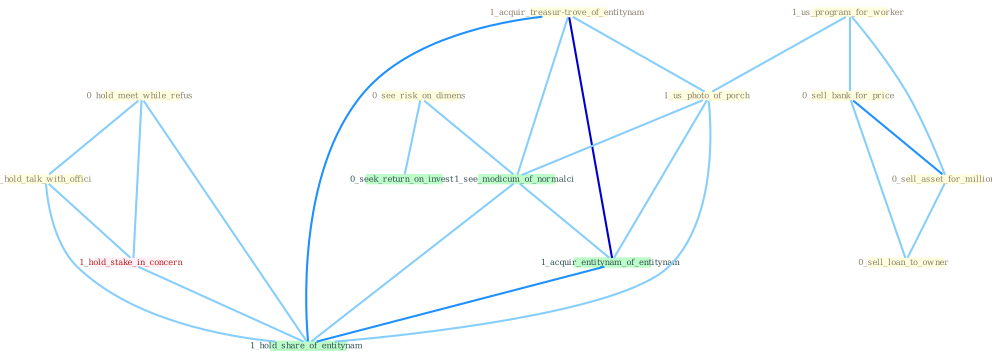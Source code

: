 Graph G{ 
    node
    [shape=polygon,style=filled,width=.5,height=.06,color="#BDFCC9",fixedsize=true,fontsize=4,
    fontcolor="#2f4f4f"];
    {node
    [color="#ffffe0", fontcolor="#8b7d6b"] "0_see_risk_on_dimens " "0_hold_meet_while_refus " "1_us_program_for_worker " "1_acquir_treasur-trove_of_entitynam " "1_us_photo_of_porch " "0_hold_talk_with_offici " "0_sell_bank_for_price " "0_sell_asset_for_million " "0_sell_loan_to_owner "}
{node [color="#fff0f5", fontcolor="#b22222"] "1_hold_stake_in_concern "}
edge [color="#B0E2FF"];

	"0_see_risk_on_dimens " -- "0_seek_return_on_invest " [w="1", color="#87cefa" ];
	"0_see_risk_on_dimens " -- "1_see_modicum_of_normalci " [w="1", color="#87cefa" ];
	"0_hold_meet_while_refus " -- "0_hold_talk_with_offici " [w="1", color="#87cefa" ];
	"0_hold_meet_while_refus " -- "1_hold_stake_in_concern " [w="1", color="#87cefa" ];
	"0_hold_meet_while_refus " -- "1_hold_share_of_entitynam " [w="1", color="#87cefa" ];
	"1_us_program_for_worker " -- "1_us_photo_of_porch " [w="1", color="#87cefa" ];
	"1_us_program_for_worker " -- "0_sell_bank_for_price " [w="1", color="#87cefa" ];
	"1_us_program_for_worker " -- "0_sell_asset_for_million " [w="1", color="#87cefa" ];
	"1_acquir_treasur-trove_of_entitynam " -- "1_us_photo_of_porch " [w="1", color="#87cefa" ];
	"1_acquir_treasur-trove_of_entitynam " -- "1_see_modicum_of_normalci " [w="1", color="#87cefa" ];
	"1_acquir_treasur-trove_of_entitynam " -- "1_acquir_entitynam_of_entitynam " [w="3", color="#0000cd" , len=0.6];
	"1_acquir_treasur-trove_of_entitynam " -- "1_hold_share_of_entitynam " [w="2", color="#1e90ff" , len=0.8];
	"1_us_photo_of_porch " -- "1_see_modicum_of_normalci " [w="1", color="#87cefa" ];
	"1_us_photo_of_porch " -- "1_acquir_entitynam_of_entitynam " [w="1", color="#87cefa" ];
	"1_us_photo_of_porch " -- "1_hold_share_of_entitynam " [w="1", color="#87cefa" ];
	"0_hold_talk_with_offici " -- "1_hold_stake_in_concern " [w="1", color="#87cefa" ];
	"0_hold_talk_with_offici " -- "1_hold_share_of_entitynam " [w="1", color="#87cefa" ];
	"0_sell_bank_for_price " -- "0_sell_asset_for_million " [w="2", color="#1e90ff" , len=0.8];
	"0_sell_bank_for_price " -- "0_sell_loan_to_owner " [w="1", color="#87cefa" ];
	"0_sell_asset_for_million " -- "0_sell_loan_to_owner " [w="1", color="#87cefa" ];
	"1_hold_stake_in_concern " -- "1_hold_share_of_entitynam " [w="1", color="#87cefa" ];
	"1_see_modicum_of_normalci " -- "1_acquir_entitynam_of_entitynam " [w="1", color="#87cefa" ];
	"1_see_modicum_of_normalci " -- "1_hold_share_of_entitynam " [w="1", color="#87cefa" ];
	"1_acquir_entitynam_of_entitynam " -- "1_hold_share_of_entitynam " [w="2", color="#1e90ff" , len=0.8];
}